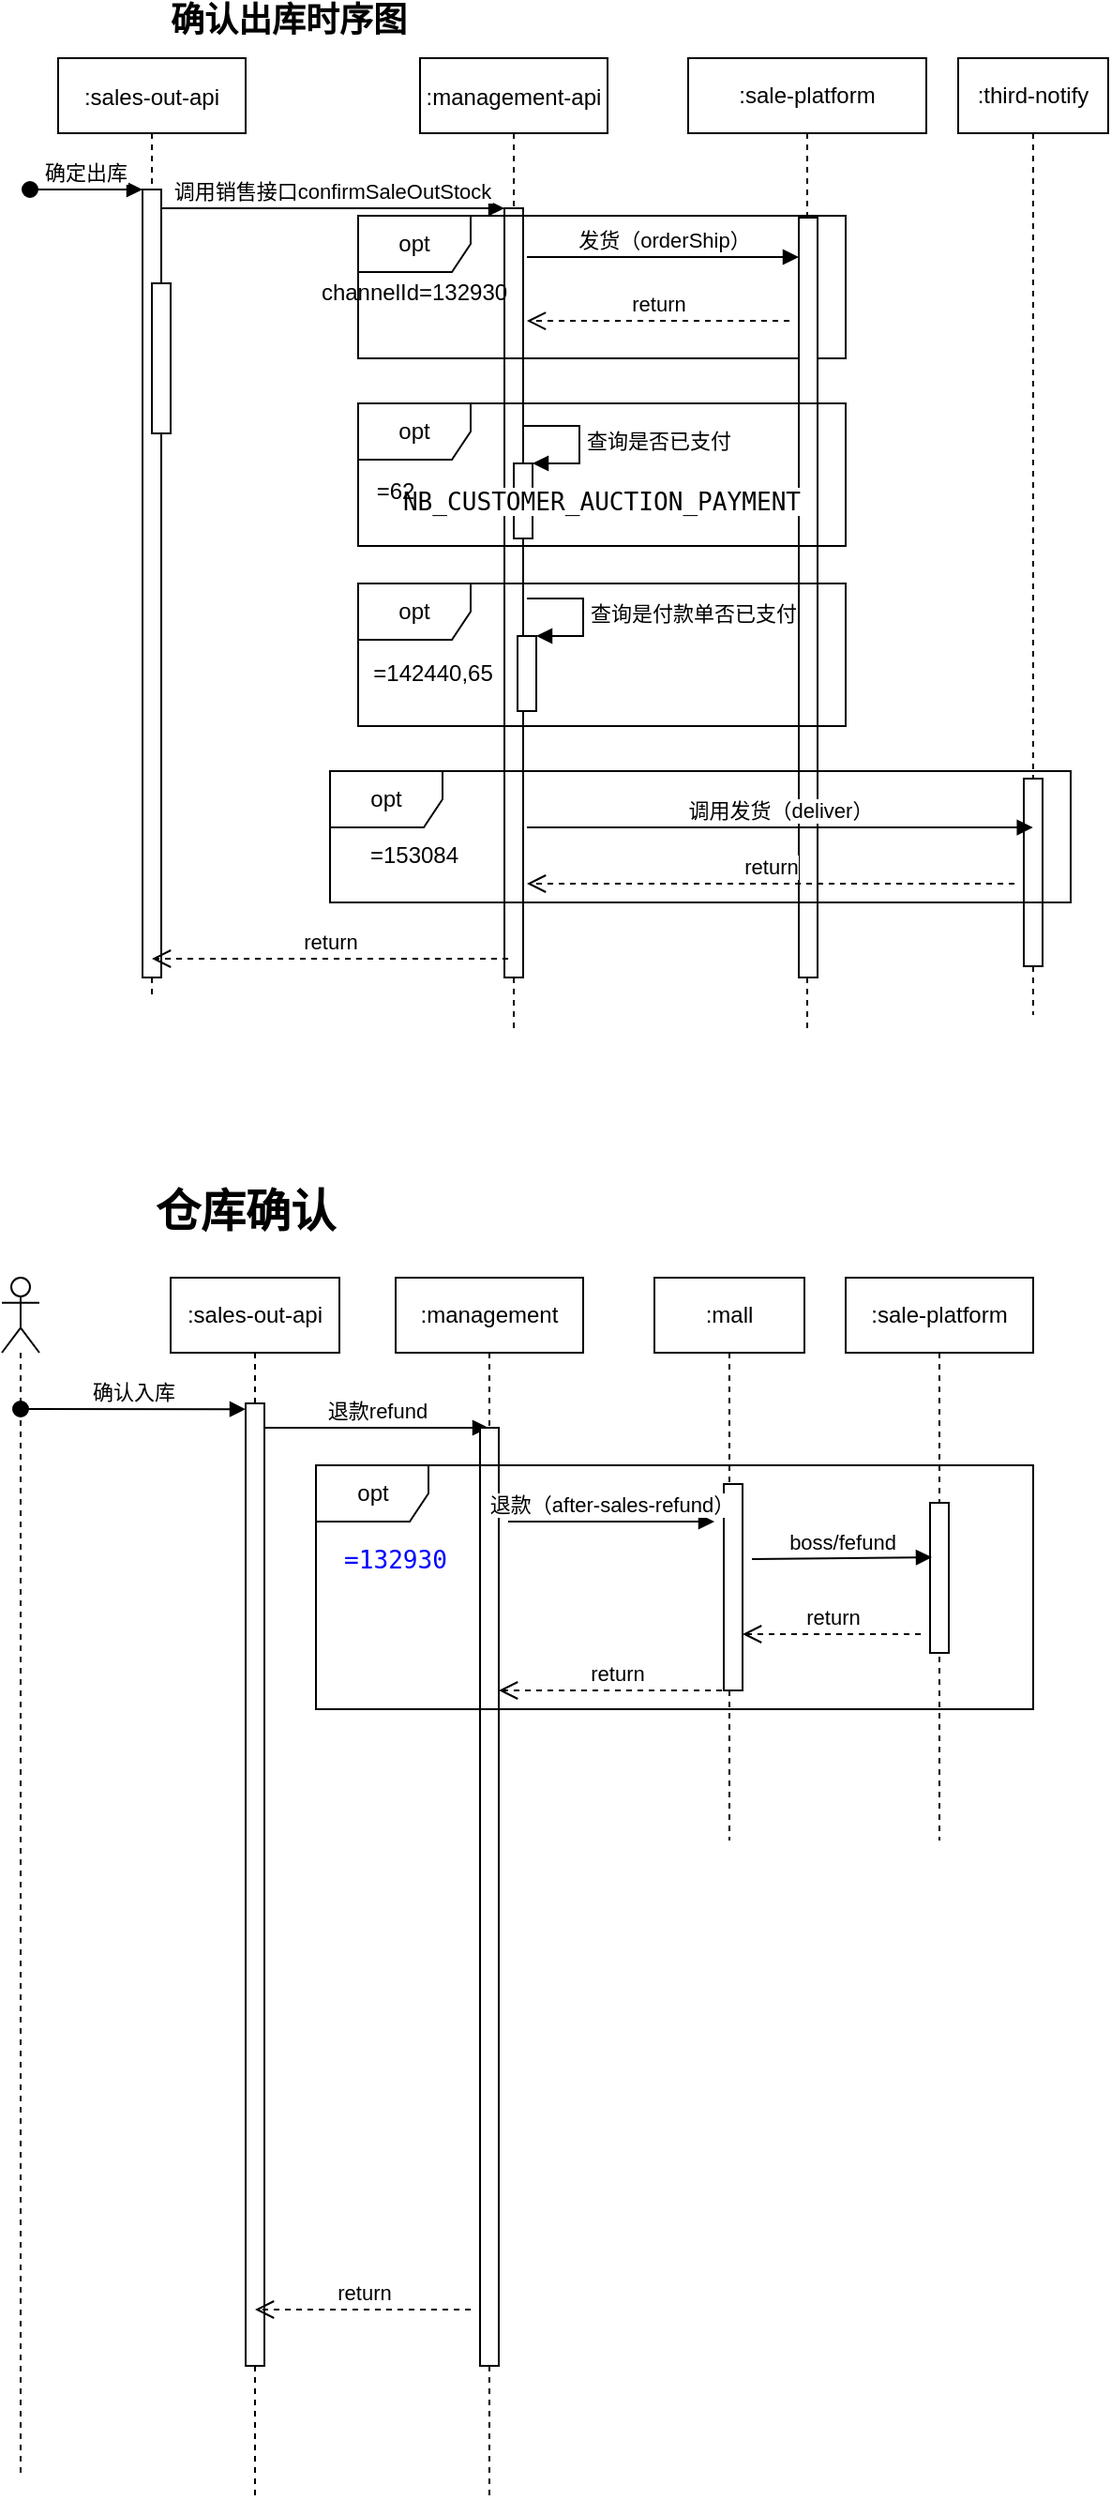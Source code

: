 <mxfile version="20.8.14" type="github">
  <diagram id="kgpKYQtTHZ0yAKxKKP6v" name="Page-1">
    <mxGraphModel dx="1434" dy="764" grid="1" gridSize="10" guides="1" tooltips="1" connect="1" arrows="1" fold="1" page="1" pageScale="1" pageWidth="850" pageHeight="1100" math="0" shadow="0">
      <root>
        <mxCell id="0" />
        <mxCell id="1" parent="0" />
        <mxCell id="3nuBFxr9cyL0pnOWT2aG-1" value=":sales-out-api" style="shape=umlLifeline;perimeter=lifelinePerimeter;container=1;collapsible=0;recursiveResize=0;rounded=0;shadow=0;strokeWidth=1;" parent="1" vertex="1">
          <mxGeometry x="120" y="80" width="100" height="500" as="geometry" />
        </mxCell>
        <mxCell id="3nuBFxr9cyL0pnOWT2aG-2" value="" style="points=[];perimeter=orthogonalPerimeter;rounded=0;shadow=0;strokeWidth=1;" parent="3nuBFxr9cyL0pnOWT2aG-1" vertex="1">
          <mxGeometry x="45" y="70" width="10" height="420" as="geometry" />
        </mxCell>
        <mxCell id="3nuBFxr9cyL0pnOWT2aG-3" value="确定出库" style="verticalAlign=bottom;startArrow=oval;endArrow=block;startSize=8;shadow=0;strokeWidth=1;" parent="3nuBFxr9cyL0pnOWT2aG-1" target="3nuBFxr9cyL0pnOWT2aG-2" edge="1">
          <mxGeometry relative="1" as="geometry">
            <mxPoint x="-15" y="70" as="sourcePoint" />
          </mxGeometry>
        </mxCell>
        <mxCell id="3nuBFxr9cyL0pnOWT2aG-4" value="" style="points=[];perimeter=orthogonalPerimeter;rounded=0;shadow=0;strokeWidth=1;" parent="3nuBFxr9cyL0pnOWT2aG-1" vertex="1">
          <mxGeometry x="50" y="120" width="10" height="80" as="geometry" />
        </mxCell>
        <mxCell id="3nuBFxr9cyL0pnOWT2aG-5" value=":management-api" style="shape=umlLifeline;perimeter=lifelinePerimeter;container=1;collapsible=0;recursiveResize=0;rounded=0;shadow=0;strokeWidth=1;" parent="1" vertex="1">
          <mxGeometry x="313" y="80" width="100" height="520" as="geometry" />
        </mxCell>
        <mxCell id="3nuBFxr9cyL0pnOWT2aG-6" value="" style="points=[];perimeter=orthogonalPerimeter;rounded=0;shadow=0;strokeWidth=1;" parent="3nuBFxr9cyL0pnOWT2aG-5" vertex="1">
          <mxGeometry x="45" y="80" width="10" height="410" as="geometry" />
        </mxCell>
        <mxCell id="3nuBFxr9cyL0pnOWT2aG-8" value="调用销售接口confirmSaleOutStock" style="verticalAlign=bottom;endArrow=block;entryX=0;entryY=0;shadow=0;strokeWidth=1;" parent="1" source="3nuBFxr9cyL0pnOWT2aG-2" target="3nuBFxr9cyL0pnOWT2aG-6" edge="1">
          <mxGeometry relative="1" as="geometry">
            <mxPoint x="275" y="160" as="sourcePoint" />
            <mxPoint as="offset" />
          </mxGeometry>
        </mxCell>
        <mxCell id="QIZ9XhLgl4uB9v0lIU0x-1" value=":sale-platform" style="shape=umlLifeline;perimeter=lifelinePerimeter;whiteSpace=wrap;html=1;container=1;collapsible=0;recursiveResize=0;outlineConnect=0;" parent="1" vertex="1">
          <mxGeometry x="456" y="80" width="127" height="520" as="geometry" />
        </mxCell>
        <mxCell id="QIZ9XhLgl4uB9v0lIU0x-3" value="channelId=132930" style="text;html=1;strokeColor=none;fillColor=none;align=center;verticalAlign=middle;whiteSpace=wrap;rounded=0;" parent="1" vertex="1">
          <mxGeometry x="280" y="190" width="60" height="30" as="geometry" />
        </mxCell>
        <mxCell id="QIZ9XhLgl4uB9v0lIU0x-2" value="opt" style="shape=umlFrame;whiteSpace=wrap;html=1;" parent="1" vertex="1">
          <mxGeometry x="280" y="164" width="260" height="76" as="geometry" />
        </mxCell>
        <mxCell id="QIZ9XhLgl4uB9v0lIU0x-4" value="" style="html=1;points=[];perimeter=orthogonalPerimeter;" parent="1" vertex="1">
          <mxGeometry x="515" y="165" width="10" height="405" as="geometry" />
        </mxCell>
        <mxCell id="QIZ9XhLgl4uB9v0lIU0x-6" value="发货（orderShip）" style="html=1;verticalAlign=bottom;endArrow=block;rounded=0;" parent="1" target="QIZ9XhLgl4uB9v0lIU0x-4" edge="1">
          <mxGeometry width="80" relative="1" as="geometry">
            <mxPoint x="370" y="186" as="sourcePoint" />
            <mxPoint x="510" y="186" as="targetPoint" />
          </mxGeometry>
        </mxCell>
        <mxCell id="QIZ9XhLgl4uB9v0lIU0x-7" value="return" style="html=1;verticalAlign=bottom;endArrow=open;dashed=1;endSize=8;rounded=0;entryX=0.346;entryY=0.737;entryDx=0;entryDy=0;entryPerimeter=0;" parent="1" target="QIZ9XhLgl4uB9v0lIU0x-2" edge="1">
          <mxGeometry relative="1" as="geometry">
            <mxPoint x="510" y="220" as="sourcePoint" />
            <mxPoint x="430" y="220" as="targetPoint" />
          </mxGeometry>
        </mxCell>
        <mxCell id="QIZ9XhLgl4uB9v0lIU0x-8" value="opt" style="shape=umlFrame;whiteSpace=wrap;html=1;" parent="1" vertex="1">
          <mxGeometry x="280" y="264" width="260" height="76" as="geometry" />
        </mxCell>
        <mxCell id="QIZ9XhLgl4uB9v0lIU0x-9" value="" style="html=1;points=[];perimeter=orthogonalPerimeter;" parent="1" vertex="1">
          <mxGeometry x="363" y="296" width="10" height="40" as="geometry" />
        </mxCell>
        <mxCell id="QIZ9XhLgl4uB9v0lIU0x-10" value="查询是否已支付" style="edgeStyle=orthogonalEdgeStyle;html=1;align=left;spacingLeft=2;endArrow=block;rounded=0;entryX=1;entryY=0;" parent="1" target="QIZ9XhLgl4uB9v0lIU0x-9" edge="1">
          <mxGeometry relative="1" as="geometry">
            <mxPoint x="368" y="276" as="sourcePoint" />
            <Array as="points">
              <mxPoint x="398" y="276" />
            </Array>
          </mxGeometry>
        </mxCell>
        <mxCell id="QIZ9XhLgl4uB9v0lIU0x-11" value="&lt;pre style=&quot;background-color: rgb(255, 255, 255); font-family: &amp;quot;JetBrains Mono&amp;quot;, monospace; font-size: 9.8pt;&quot;&gt;NB_CUSTOMER_AUCTION_PAYMENT&lt;/pre&gt;" style="text;html=1;strokeColor=none;fillColor=none;align=center;verticalAlign=middle;whiteSpace=wrap;rounded=0;" parent="1" vertex="1">
          <mxGeometry x="380" y="301" width="60" height="30" as="geometry" />
        </mxCell>
        <mxCell id="QIZ9XhLgl4uB9v0lIU0x-13" value="=62" style="text;html=1;strokeColor=none;fillColor=none;align=center;verticalAlign=middle;whiteSpace=wrap;rounded=0;" parent="1" vertex="1">
          <mxGeometry x="270" y="296" width="60" height="30" as="geometry" />
        </mxCell>
        <mxCell id="QIZ9XhLgl4uB9v0lIU0x-14" value="opt" style="shape=umlFrame;whiteSpace=wrap;html=1;" parent="1" vertex="1">
          <mxGeometry x="280" y="360" width="260" height="76" as="geometry" />
        </mxCell>
        <mxCell id="QIZ9XhLgl4uB9v0lIU0x-24" value="" style="html=1;points=[];perimeter=orthogonalPerimeter;" parent="1" vertex="1">
          <mxGeometry x="365" y="388" width="10" height="40" as="geometry" />
        </mxCell>
        <mxCell id="QIZ9XhLgl4uB9v0lIU0x-25" value="查询是付款单否已支付" style="edgeStyle=orthogonalEdgeStyle;html=1;align=left;spacingLeft=2;endArrow=block;rounded=0;entryX=1;entryY=0;" parent="1" target="QIZ9XhLgl4uB9v0lIU0x-24" edge="1">
          <mxGeometry relative="1" as="geometry">
            <mxPoint x="370" y="368" as="sourcePoint" />
            <Array as="points">
              <mxPoint x="400" y="368" />
            </Array>
          </mxGeometry>
        </mxCell>
        <mxCell id="QIZ9XhLgl4uB9v0lIU0x-26" value="=142440,65" style="text;html=1;strokeColor=none;fillColor=none;align=center;verticalAlign=middle;whiteSpace=wrap;rounded=0;" parent="1" vertex="1">
          <mxGeometry x="290" y="393" width="60" height="30" as="geometry" />
        </mxCell>
        <mxCell id="QIZ9XhLgl4uB9v0lIU0x-27" value=":third-notify" style="shape=umlLifeline;perimeter=lifelinePerimeter;whiteSpace=wrap;html=1;container=1;collapsible=0;recursiveResize=0;outlineConnect=0;" parent="1" vertex="1">
          <mxGeometry x="600" y="80" width="80" height="510" as="geometry" />
        </mxCell>
        <mxCell id="QIZ9XhLgl4uB9v0lIU0x-28" value="" style="html=1;points=[];perimeter=orthogonalPerimeter;" parent="QIZ9XhLgl4uB9v0lIU0x-27" vertex="1">
          <mxGeometry x="35" y="384" width="10" height="100" as="geometry" />
        </mxCell>
        <mxCell id="QIZ9XhLgl4uB9v0lIU0x-29" value="opt" style="shape=umlFrame;whiteSpace=wrap;html=1;" parent="1" vertex="1">
          <mxGeometry x="265" y="460" width="395" height="70" as="geometry" />
        </mxCell>
        <mxCell id="QIZ9XhLgl4uB9v0lIU0x-31" value="调用发货（deliver）" style="html=1;verticalAlign=bottom;endArrow=block;rounded=0;entryX=0.949;entryY=0.429;entryDx=0;entryDy=0;entryPerimeter=0;" parent="1" target="QIZ9XhLgl4uB9v0lIU0x-29" edge="1">
          <mxGeometry x="0.001" width="80" relative="1" as="geometry">
            <mxPoint x="370" y="490" as="sourcePoint" />
            <mxPoint x="450" y="490" as="targetPoint" />
            <mxPoint as="offset" />
          </mxGeometry>
        </mxCell>
        <mxCell id="QIZ9XhLgl4uB9v0lIU0x-32" value="return" style="html=1;verticalAlign=bottom;endArrow=open;dashed=1;endSize=8;rounded=0;" parent="1" edge="1">
          <mxGeometry relative="1" as="geometry">
            <mxPoint x="630" y="520" as="sourcePoint" />
            <mxPoint x="370" y="520" as="targetPoint" />
          </mxGeometry>
        </mxCell>
        <mxCell id="QIZ9XhLgl4uB9v0lIU0x-33" value="return" style="html=1;verticalAlign=bottom;endArrow=open;dashed=1;endSize=8;rounded=0;" parent="1" target="3nuBFxr9cyL0pnOWT2aG-1" edge="1">
          <mxGeometry relative="1" as="geometry">
            <mxPoint x="360" y="560" as="sourcePoint" />
            <mxPoint x="280" y="560" as="targetPoint" />
          </mxGeometry>
        </mxCell>
        <mxCell id="QIZ9XhLgl4uB9v0lIU0x-34" value="=153084" style="text;html=1;strokeColor=none;fillColor=none;align=center;verticalAlign=middle;whiteSpace=wrap;rounded=0;" parent="1" vertex="1">
          <mxGeometry x="280" y="490" width="60" height="30" as="geometry" />
        </mxCell>
        <mxCell id="QIZ9XhLgl4uB9v0lIU0x-35" value="&lt;font style=&quot;font-size: 18px;&quot;&gt;&lt;b&gt;确认出库时序图&lt;/b&gt;&lt;/font&gt;" style="text;html=1;strokeColor=none;fillColor=none;align=center;verticalAlign=middle;whiteSpace=wrap;rounded=0;" parent="1" vertex="1">
          <mxGeometry x="173" y="50" width="140" height="20" as="geometry" />
        </mxCell>
        <mxCell id="zmzBOsISzrH-mNZsX41l-1" value="" style="shape=umlLifeline;participant=umlActor;perimeter=lifelinePerimeter;whiteSpace=wrap;html=1;container=1;collapsible=0;recursiveResize=0;verticalAlign=top;spacingTop=36;outlineConnect=0;" vertex="1" parent="1">
          <mxGeometry x="90" y="730" width="20" height="640" as="geometry" />
        </mxCell>
        <mxCell id="zmzBOsISzrH-mNZsX41l-3" value="确认入库" style="html=1;verticalAlign=bottom;startArrow=oval;startFill=1;endArrow=block;startSize=8;rounded=0;entryX=0;entryY=0.006;entryDx=0;entryDy=0;entryPerimeter=0;" edge="1" parent="zmzBOsISzrH-mNZsX41l-1" target="zmzBOsISzrH-mNZsX41l-4">
          <mxGeometry width="60" relative="1" as="geometry">
            <mxPoint x="10" y="70" as="sourcePoint" />
            <mxPoint x="70" y="70" as="targetPoint" />
          </mxGeometry>
        </mxCell>
        <mxCell id="zmzBOsISzrH-mNZsX41l-2" value=":sales-out-api" style="shape=umlLifeline;perimeter=lifelinePerimeter;whiteSpace=wrap;html=1;container=1;collapsible=0;recursiveResize=0;outlineConnect=0;" vertex="1" parent="1">
          <mxGeometry x="180" y="730" width="90" height="650" as="geometry" />
        </mxCell>
        <mxCell id="zmzBOsISzrH-mNZsX41l-4" value="" style="html=1;points=[];perimeter=orthogonalPerimeter;" vertex="1" parent="zmzBOsISzrH-mNZsX41l-2">
          <mxGeometry x="40" y="67" width="10" height="513" as="geometry" />
        </mxCell>
        <mxCell id="zmzBOsISzrH-mNZsX41l-8" value="退款refund" style="html=1;verticalAlign=bottom;endArrow=block;rounded=0;" edge="1" parent="zmzBOsISzrH-mNZsX41l-2" target="zmzBOsISzrH-mNZsX41l-5">
          <mxGeometry x="0.004" width="80" relative="1" as="geometry">
            <mxPoint x="50" y="80" as="sourcePoint" />
            <mxPoint x="130" y="80" as="targetPoint" />
            <mxPoint as="offset" />
          </mxGeometry>
        </mxCell>
        <mxCell id="zmzBOsISzrH-mNZsX41l-22" value="return" style="html=1;verticalAlign=bottom;endArrow=open;dashed=1;endSize=8;rounded=0;" edge="1" parent="zmzBOsISzrH-mNZsX41l-2" target="zmzBOsISzrH-mNZsX41l-2">
          <mxGeometry relative="1" as="geometry">
            <mxPoint x="160" y="550" as="sourcePoint" />
            <mxPoint x="80" y="550" as="targetPoint" />
          </mxGeometry>
        </mxCell>
        <mxCell id="zmzBOsISzrH-mNZsX41l-5" value=":management" style="shape=umlLifeline;perimeter=lifelinePerimeter;whiteSpace=wrap;html=1;container=1;collapsible=0;recursiveResize=0;outlineConnect=0;" vertex="1" parent="1">
          <mxGeometry x="300" y="730" width="100" height="650" as="geometry" />
        </mxCell>
        <mxCell id="zmzBOsISzrH-mNZsX41l-6" value="" style="html=1;points=[];perimeter=orthogonalPerimeter;" vertex="1" parent="zmzBOsISzrH-mNZsX41l-5">
          <mxGeometry x="45" y="80" width="10" height="500" as="geometry" />
        </mxCell>
        <mxCell id="zmzBOsISzrH-mNZsX41l-9" value=":mall" style="shape=umlLifeline;perimeter=lifelinePerimeter;whiteSpace=wrap;html=1;container=1;collapsible=0;recursiveResize=0;outlineConnect=0;" vertex="1" parent="1">
          <mxGeometry x="438" y="730" width="80" height="300" as="geometry" />
        </mxCell>
        <mxCell id="zmzBOsISzrH-mNZsX41l-11" value="opt" style="shape=umlFrame;whiteSpace=wrap;html=1;" vertex="1" parent="1">
          <mxGeometry x="257.5" y="830" width="382.5" height="130" as="geometry" />
        </mxCell>
        <mxCell id="zmzBOsISzrH-mNZsX41l-12" value="&lt;pre style=&quot;background-color:#ffffff;color:#000000;font-family:&#39;JetBrains Mono&#39;,monospace;font-size:9.8pt;&quot;&gt;&lt;span style=&quot;color:#0000ff;&quot;&gt;=132930&lt;/span&gt;&lt;/pre&gt;" style="text;html=1;strokeColor=none;fillColor=none;align=center;verticalAlign=middle;whiteSpace=wrap;rounded=0;" vertex="1" parent="1">
          <mxGeometry x="270" y="865" width="60" height="30" as="geometry" />
        </mxCell>
        <mxCell id="zmzBOsISzrH-mNZsX41l-13" value="" style="html=1;points=[];perimeter=orthogonalPerimeter;" vertex="1" parent="1">
          <mxGeometry x="475" y="840" width="10" height="110" as="geometry" />
        </mxCell>
        <mxCell id="zmzBOsISzrH-mNZsX41l-14" value="退款（after-sales-refund）" style="html=1;verticalAlign=bottom;endArrow=block;rounded=0;" edge="1" parent="1">
          <mxGeometry width="80" relative="1" as="geometry">
            <mxPoint x="360" y="860" as="sourcePoint" />
            <mxPoint x="470" y="860" as="targetPoint" />
          </mxGeometry>
        </mxCell>
        <mxCell id="zmzBOsISzrH-mNZsX41l-15" value=":sale-platform" style="shape=umlLifeline;perimeter=lifelinePerimeter;whiteSpace=wrap;html=1;container=1;collapsible=0;recursiveResize=0;outlineConnect=0;" vertex="1" parent="1">
          <mxGeometry x="540" y="730" width="100" height="300" as="geometry" />
        </mxCell>
        <mxCell id="zmzBOsISzrH-mNZsX41l-16" value="" style="html=1;points=[];perimeter=orthogonalPerimeter;" vertex="1" parent="zmzBOsISzrH-mNZsX41l-15">
          <mxGeometry x="45" y="120" width="10" height="80" as="geometry" />
        </mxCell>
        <mxCell id="zmzBOsISzrH-mNZsX41l-17" value="boss/fefund" style="html=1;verticalAlign=bottom;endArrow=block;rounded=0;entryX=0.1;entryY=0.363;entryDx=0;entryDy=0;entryPerimeter=0;" edge="1" parent="1" target="zmzBOsISzrH-mNZsX41l-16">
          <mxGeometry width="80" relative="1" as="geometry">
            <mxPoint x="490" y="880" as="sourcePoint" />
            <mxPoint x="570" y="880" as="targetPoint" />
          </mxGeometry>
        </mxCell>
        <mxCell id="zmzBOsISzrH-mNZsX41l-19" value="return" style="html=1;verticalAlign=bottom;endArrow=open;dashed=1;endSize=8;rounded=0;" edge="1" parent="1" target="zmzBOsISzrH-mNZsX41l-13">
          <mxGeometry relative="1" as="geometry">
            <mxPoint x="580" y="920" as="sourcePoint" />
            <mxPoint x="500" y="920" as="targetPoint" />
          </mxGeometry>
        </mxCell>
        <mxCell id="zmzBOsISzrH-mNZsX41l-20" value="return" style="html=1;verticalAlign=bottom;endArrow=open;dashed=1;endSize=8;rounded=0;" edge="1" parent="1" target="zmzBOsISzrH-mNZsX41l-6">
          <mxGeometry relative="1" as="geometry">
            <mxPoint x="480" y="950" as="sourcePoint" />
            <mxPoint x="400" y="950" as="targetPoint" />
          </mxGeometry>
        </mxCell>
        <mxCell id="zmzBOsISzrH-mNZsX41l-23" value="&lt;font style=&quot;font-size: 24px;&quot;&gt;&lt;b&gt;仓库确认&lt;/b&gt;&lt;/font&gt;" style="text;html=1;strokeColor=none;fillColor=none;align=center;verticalAlign=middle;whiteSpace=wrap;rounded=0;" vertex="1" parent="1">
          <mxGeometry x="160" y="680" width="120" height="30" as="geometry" />
        </mxCell>
      </root>
    </mxGraphModel>
  </diagram>
</mxfile>
